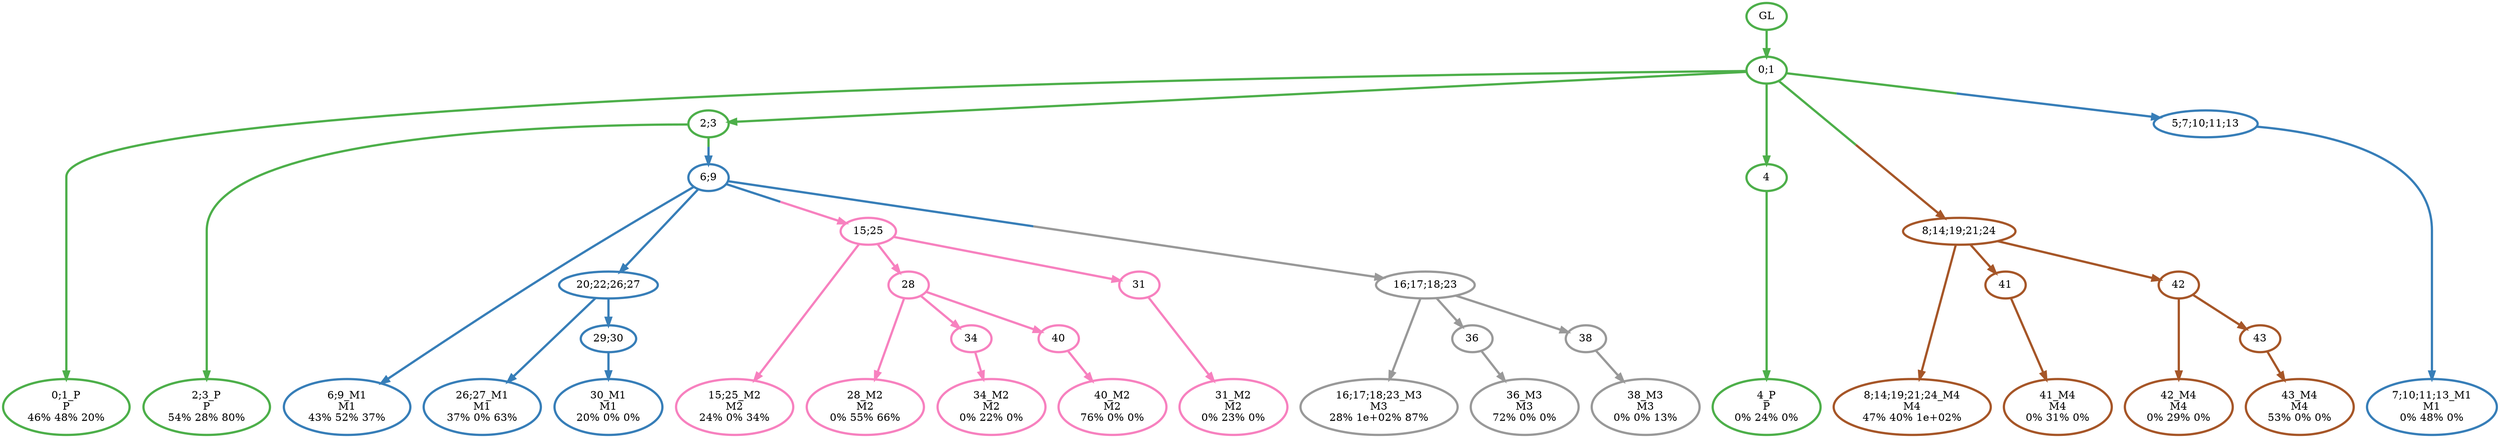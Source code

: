digraph T {
	{
		rank=same
		36 [penwidth=3,colorscheme=set19,color=3,label="0;1_P\nP\n46% 48% 20%"]
		34 [penwidth=3,colorscheme=set19,color=3,label="2;3_P\nP\n54% 28% 80%"]
		32 [penwidth=3,colorscheme=set19,color=3,label="4_P\nP\n0% 24% 0%"]
		31 [penwidth=3,colorscheme=set19,color=2,label="6;9_M1\nM1\n43% 52% 37%"]
		29 [penwidth=3,colorscheme=set19,color=2,label="26;27_M1\nM1\n37% 0% 63%"]
		27 [penwidth=3,colorscheme=set19,color=2,label="30_M1\nM1\n20% 0% 0%"]
		26 [penwidth=3,colorscheme=set19,color=2,label="7;10;11;13_M1\nM1\n0% 48% 0%"]
		25 [penwidth=3,colorscheme=set19,color=8,label="15;25_M2\nM2\n24% 0% 34%"]
		23 [penwidth=3,colorscheme=set19,color=8,label="28_M2\nM2\n0% 55% 66%"]
		21 [penwidth=3,colorscheme=set19,color=8,label="34_M2\nM2\n0% 22% 0%"]
		19 [penwidth=3,colorscheme=set19,color=8,label="40_M2\nM2\n76% 0% 0%"]
		17 [penwidth=3,colorscheme=set19,color=8,label="31_M2\nM2\n0% 23% 0%"]
		16 [penwidth=3,colorscheme=set19,color=9,label="16;17;18;23_M3\nM3\n28% 1e+02% 87%"]
		14 [penwidth=3,colorscheme=set19,color=9,label="36_M3\nM3\n72% 0% 0%"]
		12 [penwidth=3,colorscheme=set19,color=9,label="38_M3\nM3\n0% 0% 13%"]
		11 [penwidth=3,colorscheme=set19,color=7,label="8;14;19;21;24_M4\nM4\n47% 40% 1e+02%"]
		9 [penwidth=3,colorscheme=set19,color=7,label="41_M4\nM4\n0% 31% 0%"]
		7 [penwidth=3,colorscheme=set19,color=7,label="42_M4\nM4\n0% 29% 0%"]
		5 [penwidth=3,colorscheme=set19,color=7,label="43_M4\nM4\n53% 0% 0%"]
	}
	38 [penwidth=3,colorscheme=set19,color=3,label="GL"]
	37 [penwidth=3,colorscheme=set19,color=3,label="0;1"]
	35 [penwidth=3,colorscheme=set19,color=3,label="2;3"]
	33 [penwidth=3,colorscheme=set19,color=3,label="4"]
	30 [penwidth=3,colorscheme=set19,color=2,label="20;22;26;27"]
	28 [penwidth=3,colorscheme=set19,color=2,label="29;30"]
	24 [penwidth=3,colorscheme=set19,color=8,label="28"]
	22 [penwidth=3,colorscheme=set19,color=8,label="34"]
	20 [penwidth=3,colorscheme=set19,color=8,label="40"]
	18 [penwidth=3,colorscheme=set19,color=8,label="31"]
	15 [penwidth=3,colorscheme=set19,color=9,label="36"]
	13 [penwidth=3,colorscheme=set19,color=9,label="38"]
	10 [penwidth=3,colorscheme=set19,color=7,label="41"]
	8 [penwidth=3,colorscheme=set19,color=7,label="42"]
	6 [penwidth=3,colorscheme=set19,color=7,label="43"]
	4 [penwidth=3,colorscheme=set19,color=8,label="15;25"]
	3 [penwidth=3,colorscheme=set19,color=9,label="16;17;18;23"]
	2 [penwidth=3,colorscheme=set19,color=7,label="8;14;19;21;24"]
	1 [penwidth=3,colorscheme=set19,color=2,label="5;7;10;11;13"]
	0 [penwidth=3,colorscheme=set19,color=2,label="6;9"]
	38 -> 37 [penwidth=3,colorscheme=set19,color=3]
	37 -> 36 [penwidth=3,colorscheme=set19,color=3]
	37 -> 35 [penwidth=3,colorscheme=set19,color=3]
	37 -> 33 [penwidth=3,colorscheme=set19,color=3]
	37 -> 2 [penwidth=3,colorscheme=set19,color="3;0.5:7"]
	37 -> 1 [penwidth=3,colorscheme=set19,color="3;0.5:2"]
	35 -> 34 [penwidth=3,colorscheme=set19,color=3]
	35 -> 0 [penwidth=3,colorscheme=set19,color="3;0.5:2"]
	33 -> 32 [penwidth=3,colorscheme=set19,color=3]
	30 -> 29 [penwidth=3,colorscheme=set19,color=2]
	30 -> 28 [penwidth=3,colorscheme=set19,color=2]
	28 -> 27 [penwidth=3,colorscheme=set19,color=2]
	24 -> 23 [penwidth=3,colorscheme=set19,color=8]
	24 -> 22 [penwidth=3,colorscheme=set19,color=8]
	24 -> 20 [penwidth=3,colorscheme=set19,color=8]
	22 -> 21 [penwidth=3,colorscheme=set19,color=8]
	20 -> 19 [penwidth=3,colorscheme=set19,color=8]
	18 -> 17 [penwidth=3,colorscheme=set19,color=8]
	15 -> 14 [penwidth=3,colorscheme=set19,color=9]
	13 -> 12 [penwidth=3,colorscheme=set19,color=9]
	10 -> 9 [penwidth=3,colorscheme=set19,color=7]
	8 -> 7 [penwidth=3,colorscheme=set19,color=7]
	8 -> 6 [penwidth=3,colorscheme=set19,color=7]
	6 -> 5 [penwidth=3,colorscheme=set19,color=7]
	4 -> 25 [penwidth=3,colorscheme=set19,color=8]
	4 -> 24 [penwidth=3,colorscheme=set19,color=8]
	4 -> 18 [penwidth=3,colorscheme=set19,color=8]
	3 -> 16 [penwidth=3,colorscheme=set19,color=9]
	3 -> 15 [penwidth=3,colorscheme=set19,color=9]
	3 -> 13 [penwidth=3,colorscheme=set19,color=9]
	2 -> 11 [penwidth=3,colorscheme=set19,color=7]
	2 -> 10 [penwidth=3,colorscheme=set19,color=7]
	2 -> 8 [penwidth=3,colorscheme=set19,color=7]
	1 -> 26 [penwidth=3,colorscheme=set19,color=2]
	0 -> 31 [penwidth=3,colorscheme=set19,color=2]
	0 -> 30 [penwidth=3,colorscheme=set19,color=2]
	0 -> 3 [penwidth=3,colorscheme=set19,color="2;0.5:9"]
	0 -> 4 [penwidth=3,colorscheme=set19,color="2;0.5:8"]
}
